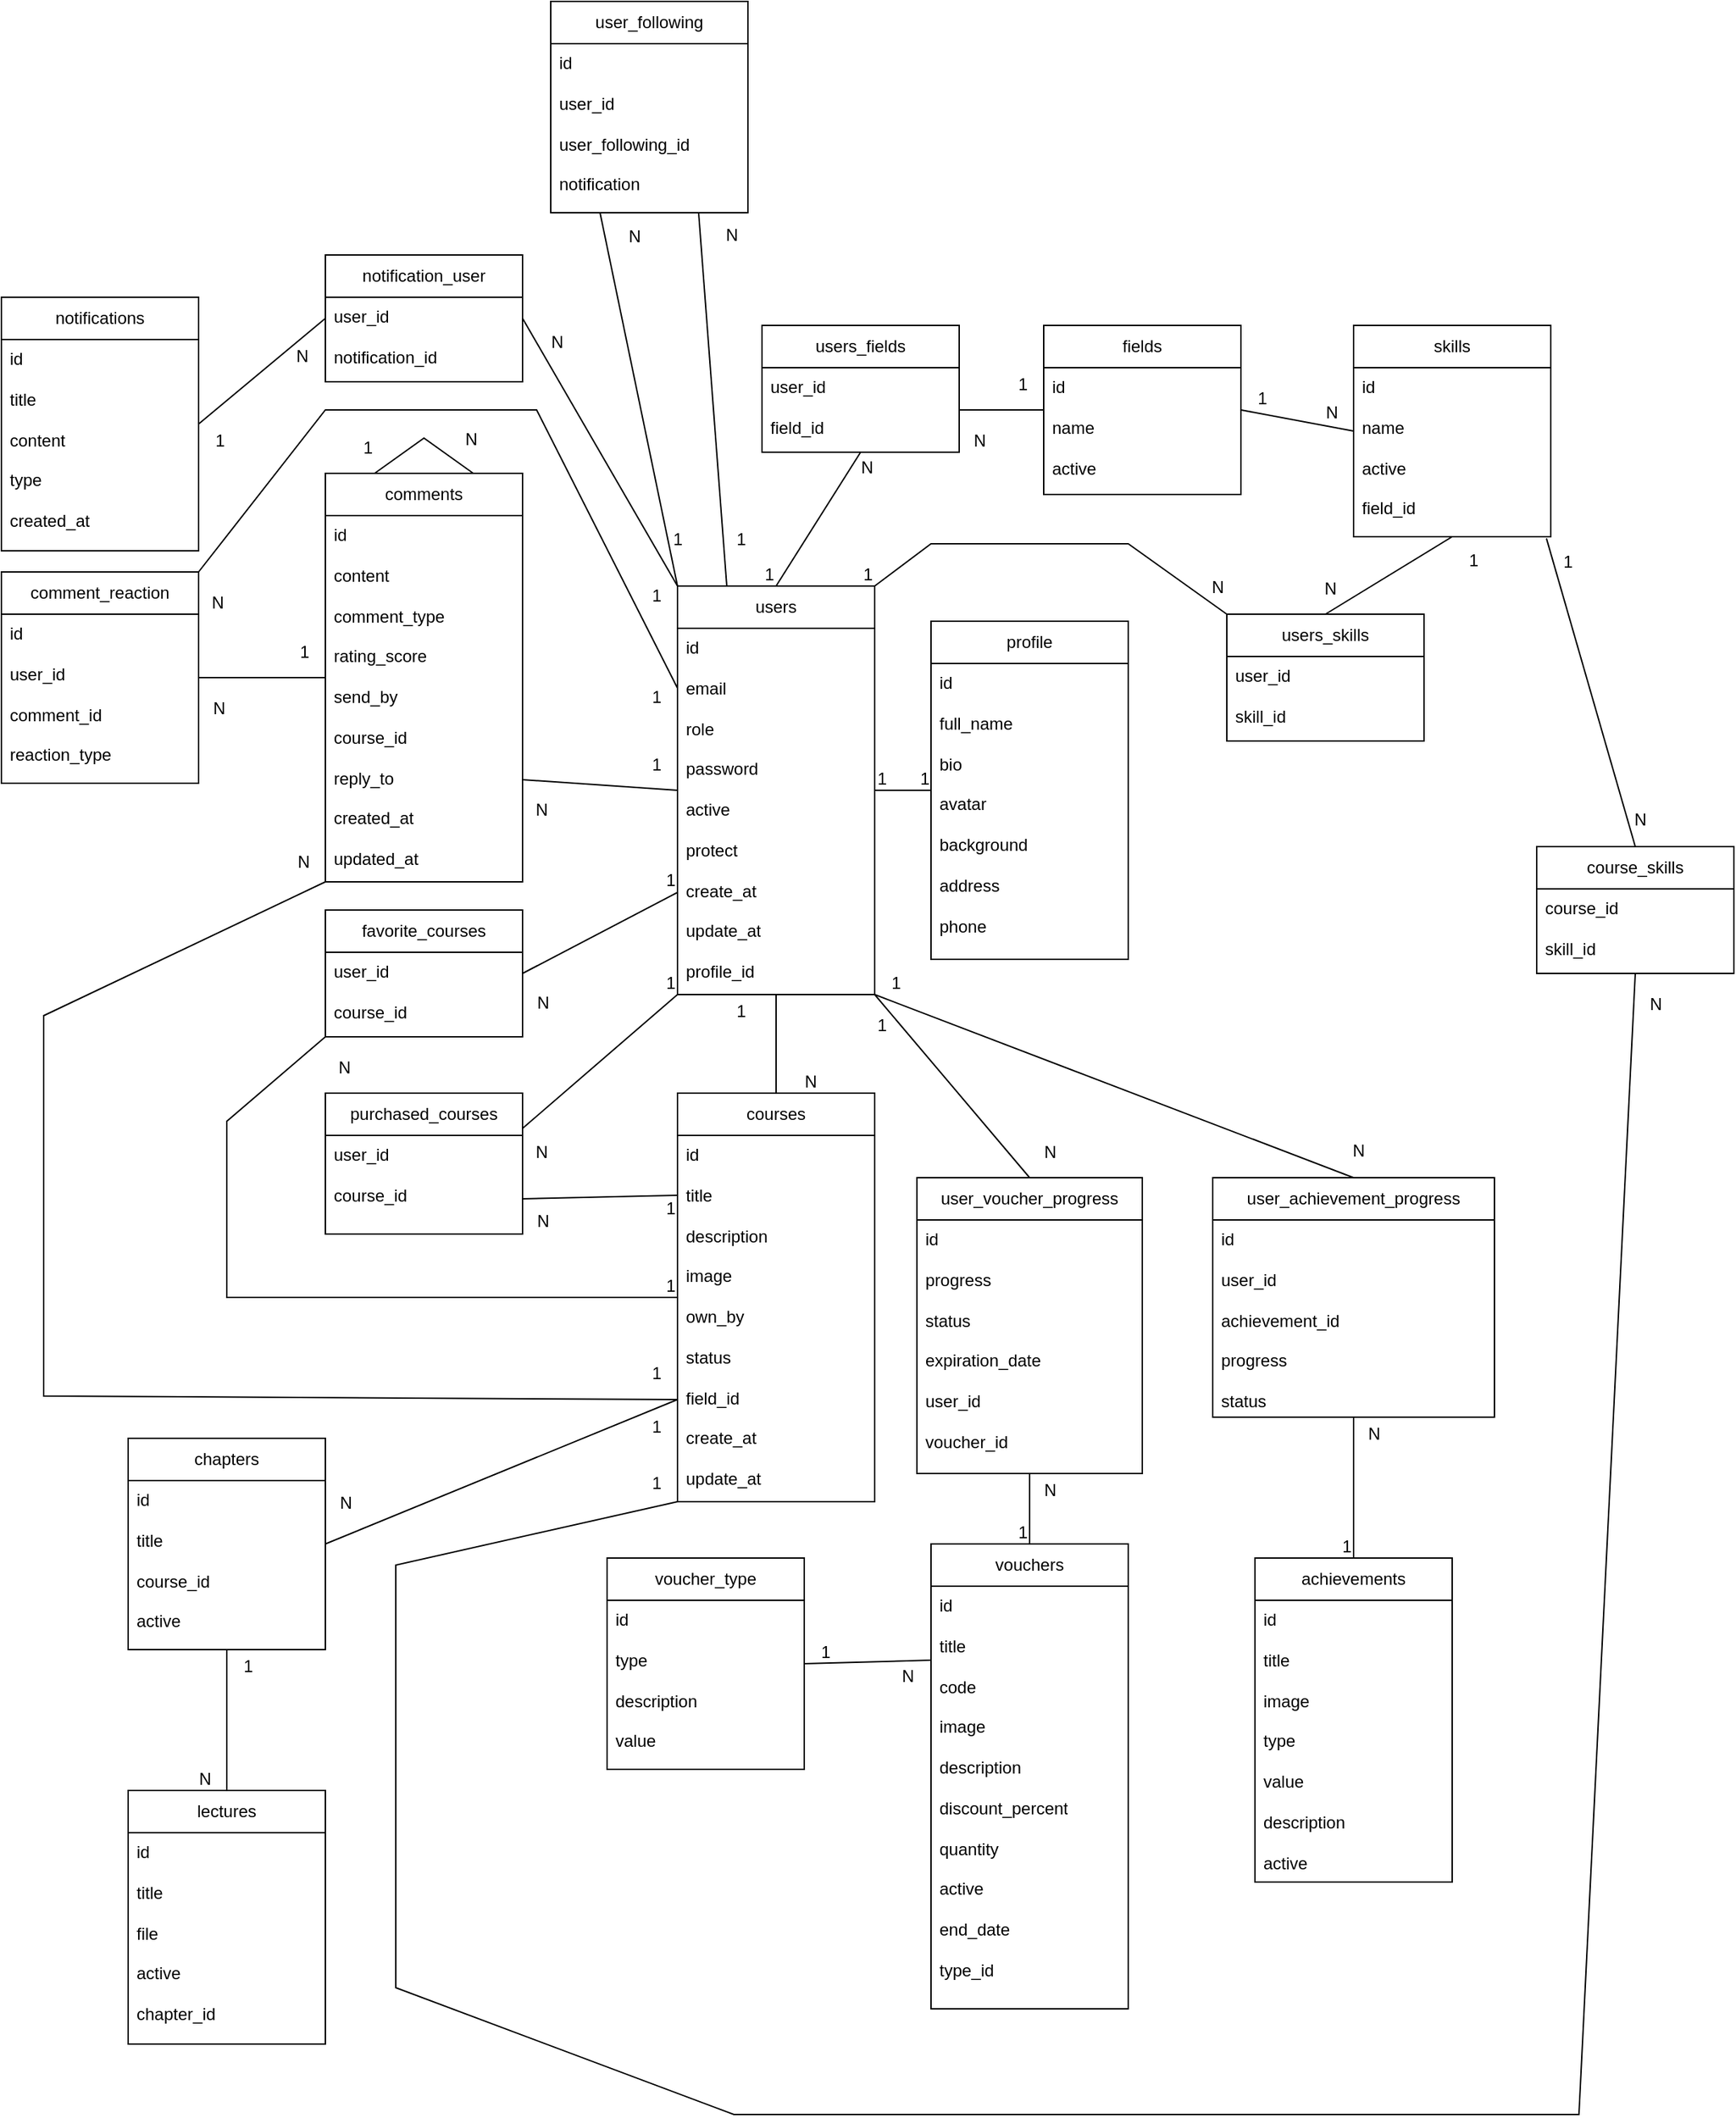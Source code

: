 <mxfile version="24.8.4">
  <diagram name="Trang-1" id="L1s1OOwfHADHEMVMt7Vz">
    <mxGraphModel dx="1500" dy="796" grid="1" gridSize="10" guides="1" tooltips="1" connect="1" arrows="1" fold="1" page="1" pageScale="1" pageWidth="2339" pageHeight="3300" math="0" shadow="0">
      <root>
        <mxCell id="0" />
        <mxCell id="1" parent="0" />
        <mxCell id="XEFlENkO4jRY5ALMrXbQ-1" value="users" style="swimlane;fontStyle=0;childLayout=stackLayout;horizontal=1;startSize=30;horizontalStack=0;resizeParent=1;resizeParentMax=0;resizeLast=0;collapsible=1;marginBottom=0;whiteSpace=wrap;html=1;" parent="1" vertex="1">
          <mxGeometry x="730" y="475" width="140" height="290" as="geometry">
            <mxRectangle x="470" y="230" width="70" height="30" as="alternateBounds" />
          </mxGeometry>
        </mxCell>
        <mxCell id="XEFlENkO4jRY5ALMrXbQ-2" value="id&lt;br&gt;&lt;div&gt;&lt;br&gt;email&lt;br&gt;&lt;br&gt;role&lt;br&gt;&lt;br&gt;password&lt;br&gt;&lt;br&gt;active&lt;br&gt;&lt;br&gt;protect&lt;br&gt;&lt;br&gt;create_at&lt;br&gt;&lt;br&gt;update_at&lt;br&gt;&lt;br&gt;profile_id&lt;/div&gt;" style="text;strokeColor=none;fillColor=none;align=left;verticalAlign=top;spacingLeft=4;spacingRight=4;overflow=hidden;points=[[0,0.5],[1,0.5]];portConstraint=eastwest;rotatable=0;whiteSpace=wrap;html=1;" parent="XEFlENkO4jRY5ALMrXbQ-1" vertex="1">
          <mxGeometry y="30" width="140" height="260" as="geometry" />
        </mxCell>
        <mxCell id="XEFlENkO4jRY5ALMrXbQ-7" value="profile" style="swimlane;fontStyle=0;childLayout=stackLayout;horizontal=1;startSize=30;horizontalStack=0;resizeParent=1;resizeParentMax=0;resizeLast=0;collapsible=1;marginBottom=0;whiteSpace=wrap;html=1;" parent="1" vertex="1">
          <mxGeometry x="910" y="500" width="140" height="240" as="geometry">
            <mxRectangle x="470" y="230" width="70" height="30" as="alternateBounds" />
          </mxGeometry>
        </mxCell>
        <mxCell id="XEFlENkO4jRY5ALMrXbQ-8" value="id&lt;br&gt;&lt;div&gt;&lt;br&gt;full_name&lt;br&gt;&lt;br&gt;bio&lt;br&gt;&lt;br&gt;avatar&lt;br&gt;&lt;br&gt;background&lt;br&gt;&lt;br&gt;address&lt;br&gt;&lt;br&gt;phone&lt;/div&gt;" style="text;strokeColor=none;fillColor=none;align=left;verticalAlign=top;spacingLeft=4;spacingRight=4;overflow=hidden;points=[[0,0.5],[1,0.5]];portConstraint=eastwest;rotatable=0;whiteSpace=wrap;html=1;" parent="XEFlENkO4jRY5ALMrXbQ-7" vertex="1">
          <mxGeometry y="30" width="140" height="210" as="geometry" />
        </mxCell>
        <mxCell id="XEFlENkO4jRY5ALMrXbQ-15" value="" style="endArrow=none;html=1;rounded=0;exitX=1;exitY=0.5;exitDx=0;exitDy=0;entryX=0;entryY=0.5;entryDx=0;entryDy=0;" parent="1" source="XEFlENkO4jRY5ALMrXbQ-1" target="XEFlENkO4jRY5ALMrXbQ-7" edge="1">
          <mxGeometry relative="1" as="geometry">
            <mxPoint x="850" y="735" as="sourcePoint" />
            <mxPoint x="1010" y="735" as="targetPoint" />
          </mxGeometry>
        </mxCell>
        <mxCell id="XEFlENkO4jRY5ALMrXbQ-16" value="1" style="resizable=0;html=1;whiteSpace=wrap;align=left;verticalAlign=bottom;" parent="XEFlENkO4jRY5ALMrXbQ-15" connectable="0" vertex="1">
          <mxGeometry x="-1" relative="1" as="geometry" />
        </mxCell>
        <mxCell id="XEFlENkO4jRY5ALMrXbQ-17" value="1" style="resizable=0;html=1;whiteSpace=wrap;align=right;verticalAlign=bottom;" parent="XEFlENkO4jRY5ALMrXbQ-15" connectable="0" vertex="1">
          <mxGeometry x="1" relative="1" as="geometry" />
        </mxCell>
        <mxCell id="XEFlENkO4jRY5ALMrXbQ-22" value="users_fields" style="swimlane;fontStyle=0;childLayout=stackLayout;horizontal=1;startSize=30;horizontalStack=0;resizeParent=1;resizeParentMax=0;resizeLast=0;collapsible=1;marginBottom=0;whiteSpace=wrap;html=1;" parent="1" vertex="1">
          <mxGeometry x="790" y="290" width="140" height="90" as="geometry">
            <mxRectangle x="470" y="230" width="70" height="30" as="alternateBounds" />
          </mxGeometry>
        </mxCell>
        <mxCell id="XEFlENkO4jRY5ALMrXbQ-23" value="user_id&lt;br&gt;&lt;br&gt;field_id" style="text;strokeColor=none;fillColor=none;align=left;verticalAlign=top;spacingLeft=4;spacingRight=4;overflow=hidden;points=[[0,0.5],[1,0.5]];portConstraint=eastwest;rotatable=0;whiteSpace=wrap;html=1;" parent="XEFlENkO4jRY5ALMrXbQ-22" vertex="1">
          <mxGeometry y="30" width="140" height="60" as="geometry" />
        </mxCell>
        <mxCell id="XEFlENkO4jRY5ALMrXbQ-24" value="" style="endArrow=none;html=1;rounded=0;exitX=0.5;exitY=0;exitDx=0;exitDy=0;entryX=0.5;entryY=1;entryDx=0;entryDy=0;" parent="1" source="XEFlENkO4jRY5ALMrXbQ-1" target="XEFlENkO4jRY5ALMrXbQ-22" edge="1">
          <mxGeometry relative="1" as="geometry">
            <mxPoint x="880" y="795" as="sourcePoint" />
            <mxPoint x="1130" y="415" as="targetPoint" />
            <Array as="points" />
          </mxGeometry>
        </mxCell>
        <mxCell id="XEFlENkO4jRY5ALMrXbQ-25" value="1" style="resizable=0;html=1;whiteSpace=wrap;align=left;verticalAlign=bottom;" parent="XEFlENkO4jRY5ALMrXbQ-24" connectable="0" vertex="1">
          <mxGeometry x="-1" relative="1" as="geometry">
            <mxPoint x="-10" as="offset" />
          </mxGeometry>
        </mxCell>
        <mxCell id="XEFlENkO4jRY5ALMrXbQ-26" value="N" style="resizable=0;html=1;whiteSpace=wrap;align=right;verticalAlign=bottom;" parent="XEFlENkO4jRY5ALMrXbQ-24" connectable="0" vertex="1">
          <mxGeometry x="1" relative="1" as="geometry">
            <mxPoint x="10" y="20" as="offset" />
          </mxGeometry>
        </mxCell>
        <mxCell id="XEFlENkO4jRY5ALMrXbQ-18" value="fields" style="swimlane;fontStyle=0;childLayout=stackLayout;horizontal=1;startSize=30;horizontalStack=0;resizeParent=1;resizeParentMax=0;resizeLast=0;collapsible=1;marginBottom=0;whiteSpace=wrap;html=1;" parent="1" vertex="1">
          <mxGeometry x="990" y="290" width="140" height="120" as="geometry">
            <mxRectangle x="470" y="230" width="70" height="30" as="alternateBounds" />
          </mxGeometry>
        </mxCell>
        <mxCell id="XEFlENkO4jRY5ALMrXbQ-19" value="id&lt;br&gt;&lt;div&gt;&lt;br&gt;name&lt;br&gt;&lt;br&gt;active&lt;/div&gt;" style="text;strokeColor=none;fillColor=none;align=left;verticalAlign=top;spacingLeft=4;spacingRight=4;overflow=hidden;points=[[0,0.5],[1,0.5]];portConstraint=eastwest;rotatable=0;whiteSpace=wrap;html=1;" parent="XEFlENkO4jRY5ALMrXbQ-18" vertex="1">
          <mxGeometry y="30" width="140" height="90" as="geometry" />
        </mxCell>
        <mxCell id="XEFlENkO4jRY5ALMrXbQ-27" value="" style="endArrow=none;html=1;rounded=0;exitX=0;exitY=0.5;exitDx=0;exitDy=0;entryX=1;entryY=0.5;entryDx=0;entryDy=0;" parent="1" source="XEFlENkO4jRY5ALMrXbQ-18" target="XEFlENkO4jRY5ALMrXbQ-23" edge="1">
          <mxGeometry relative="1" as="geometry">
            <mxPoint x="950" y="525" as="sourcePoint" />
            <mxPoint x="1100" y="415" as="targetPoint" />
            <Array as="points" />
          </mxGeometry>
        </mxCell>
        <mxCell id="XEFlENkO4jRY5ALMrXbQ-28" value="1" style="resizable=0;html=1;whiteSpace=wrap;align=left;verticalAlign=bottom;" parent="XEFlENkO4jRY5ALMrXbQ-27" connectable="0" vertex="1">
          <mxGeometry x="-1" relative="1" as="geometry">
            <mxPoint x="-20" y="-10" as="offset" />
          </mxGeometry>
        </mxCell>
        <mxCell id="XEFlENkO4jRY5ALMrXbQ-29" value="N" style="resizable=0;html=1;whiteSpace=wrap;align=right;verticalAlign=bottom;" parent="XEFlENkO4jRY5ALMrXbQ-27" connectable="0" vertex="1">
          <mxGeometry x="1" relative="1" as="geometry">
            <mxPoint x="20" y="30" as="offset" />
          </mxGeometry>
        </mxCell>
        <mxCell id="XEFlENkO4jRY5ALMrXbQ-30" value="skills" style="swimlane;fontStyle=0;childLayout=stackLayout;horizontal=1;startSize=30;horizontalStack=0;resizeParent=1;resizeParentMax=0;resizeLast=0;collapsible=1;marginBottom=0;whiteSpace=wrap;html=1;" parent="1" vertex="1">
          <mxGeometry x="1210" y="290" width="140" height="150" as="geometry">
            <mxRectangle x="470" y="230" width="70" height="30" as="alternateBounds" />
          </mxGeometry>
        </mxCell>
        <mxCell id="XEFlENkO4jRY5ALMrXbQ-31" value="id&lt;br&gt;&lt;div&gt;&lt;br&gt;name&lt;br&gt;&lt;br&gt;active&lt;br&gt;&lt;br&gt;field_id&lt;/div&gt;" style="text;strokeColor=none;fillColor=none;align=left;verticalAlign=top;spacingLeft=4;spacingRight=4;overflow=hidden;points=[[0,0.5],[1,0.5]];portConstraint=eastwest;rotatable=0;whiteSpace=wrap;html=1;" parent="XEFlENkO4jRY5ALMrXbQ-30" vertex="1">
          <mxGeometry y="30" width="140" height="120" as="geometry" />
        </mxCell>
        <mxCell id="XEFlENkO4jRY5ALMrXbQ-32" value="" style="endArrow=none;html=1;rounded=0;entryX=0;entryY=0.5;entryDx=0;entryDy=0;exitX=1;exitY=0.5;exitDx=0;exitDy=0;" parent="1" source="XEFlENkO4jRY5ALMrXbQ-18" target="XEFlENkO4jRY5ALMrXbQ-30" edge="1">
          <mxGeometry relative="1" as="geometry">
            <mxPoint x="1130" y="355" as="sourcePoint" />
            <mxPoint x="1190" y="345" as="targetPoint" />
            <Array as="points" />
          </mxGeometry>
        </mxCell>
        <mxCell id="XEFlENkO4jRY5ALMrXbQ-33" value="1" style="resizable=0;html=1;whiteSpace=wrap;align=left;verticalAlign=bottom;" parent="XEFlENkO4jRY5ALMrXbQ-32" connectable="0" vertex="1">
          <mxGeometry x="-1" relative="1" as="geometry">
            <mxPoint x="10" as="offset" />
          </mxGeometry>
        </mxCell>
        <mxCell id="XEFlENkO4jRY5ALMrXbQ-34" value="N" style="resizable=0;html=1;whiteSpace=wrap;align=right;verticalAlign=bottom;" parent="XEFlENkO4jRY5ALMrXbQ-32" connectable="0" vertex="1">
          <mxGeometry x="1" relative="1" as="geometry">
            <mxPoint x="-10" y="-5" as="offset" />
          </mxGeometry>
        </mxCell>
        <mxCell id="XEFlENkO4jRY5ALMrXbQ-35" value="users_skills" style="swimlane;fontStyle=0;childLayout=stackLayout;horizontal=1;startSize=30;horizontalStack=0;resizeParent=1;resizeParentMax=0;resizeLast=0;collapsible=1;marginBottom=0;whiteSpace=wrap;html=1;" parent="1" vertex="1">
          <mxGeometry x="1120" y="495" width="140" height="90" as="geometry">
            <mxRectangle x="470" y="230" width="70" height="30" as="alternateBounds" />
          </mxGeometry>
        </mxCell>
        <mxCell id="XEFlENkO4jRY5ALMrXbQ-36" value="user_id&lt;br&gt;&lt;br&gt;skill_id" style="text;strokeColor=none;fillColor=none;align=left;verticalAlign=top;spacingLeft=4;spacingRight=4;overflow=hidden;points=[[0,0.5],[1,0.5]];portConstraint=eastwest;rotatable=0;whiteSpace=wrap;html=1;" parent="XEFlENkO4jRY5ALMrXbQ-35" vertex="1">
          <mxGeometry y="30" width="140" height="60" as="geometry" />
        </mxCell>
        <mxCell id="XEFlENkO4jRY5ALMrXbQ-37" value="" style="endArrow=none;html=1;rounded=0;exitX=1;exitY=0;exitDx=0;exitDy=0;entryX=0;entryY=0;entryDx=0;entryDy=0;" parent="1" source="XEFlENkO4jRY5ALMrXbQ-1" target="XEFlENkO4jRY5ALMrXbQ-35" edge="1">
          <mxGeometry relative="1" as="geometry">
            <mxPoint x="660" y="545" as="sourcePoint" />
            <mxPoint x="660" y="465" as="targetPoint" />
            <Array as="points">
              <mxPoint x="910" y="445" />
              <mxPoint x="1050" y="445" />
            </Array>
          </mxGeometry>
        </mxCell>
        <mxCell id="XEFlENkO4jRY5ALMrXbQ-38" value="1" style="resizable=0;html=1;whiteSpace=wrap;align=left;verticalAlign=bottom;" parent="XEFlENkO4jRY5ALMrXbQ-37" connectable="0" vertex="1">
          <mxGeometry x="-1" relative="1" as="geometry">
            <mxPoint x="-10" as="offset" />
          </mxGeometry>
        </mxCell>
        <mxCell id="XEFlENkO4jRY5ALMrXbQ-39" value="N" style="resizable=0;html=1;whiteSpace=wrap;align=right;verticalAlign=bottom;" parent="XEFlENkO4jRY5ALMrXbQ-37" connectable="0" vertex="1">
          <mxGeometry x="1" relative="1" as="geometry">
            <mxPoint y="-10" as="offset" />
          </mxGeometry>
        </mxCell>
        <mxCell id="XEFlENkO4jRY5ALMrXbQ-40" value="" style="endArrow=none;html=1;rounded=0;entryX=0.5;entryY=0;entryDx=0;entryDy=0;exitX=0.5;exitY=1;exitDx=0;exitDy=0;" parent="1" source="XEFlENkO4jRY5ALMrXbQ-30" target="XEFlENkO4jRY5ALMrXbQ-35" edge="1">
          <mxGeometry relative="1" as="geometry">
            <mxPoint x="600" y="455" as="sourcePoint" />
            <mxPoint x="560" y="475" as="targetPoint" />
            <Array as="points" />
          </mxGeometry>
        </mxCell>
        <mxCell id="XEFlENkO4jRY5ALMrXbQ-41" value="1" style="resizable=0;html=1;whiteSpace=wrap;align=left;verticalAlign=bottom;" parent="XEFlENkO4jRY5ALMrXbQ-40" connectable="0" vertex="1">
          <mxGeometry x="-1" relative="1" as="geometry">
            <mxPoint x="10" y="25" as="offset" />
          </mxGeometry>
        </mxCell>
        <mxCell id="XEFlENkO4jRY5ALMrXbQ-42" value="N" style="resizable=0;html=1;whiteSpace=wrap;align=right;verticalAlign=bottom;" parent="XEFlENkO4jRY5ALMrXbQ-40" connectable="0" vertex="1">
          <mxGeometry x="1" relative="1" as="geometry">
            <mxPoint x="10" y="-10" as="offset" />
          </mxGeometry>
        </mxCell>
        <mxCell id="XEFlENkO4jRY5ALMrXbQ-43" value="courses" style="swimlane;fontStyle=0;childLayout=stackLayout;horizontal=1;startSize=30;horizontalStack=0;resizeParent=1;resizeParentMax=0;resizeLast=0;collapsible=1;marginBottom=0;whiteSpace=wrap;html=1;" parent="1" vertex="1">
          <mxGeometry x="730" y="835" width="140" height="290" as="geometry">
            <mxRectangle x="470" y="230" width="70" height="30" as="alternateBounds" />
          </mxGeometry>
        </mxCell>
        <mxCell id="XEFlENkO4jRY5ALMrXbQ-44" value="id&lt;br&gt;&lt;div&gt;&lt;br&gt;title&lt;br&gt;&lt;br&gt;description&lt;br&gt;&lt;br&gt;image&lt;br&gt;&lt;br&gt;own_by&lt;br&gt;&lt;br&gt;status&lt;br&gt;&lt;br&gt;field_id&lt;br&gt;&lt;br&gt;create_at&lt;br&gt;&lt;br&gt;update_at&lt;/div&gt;" style="text;strokeColor=none;fillColor=none;align=left;verticalAlign=top;spacingLeft=4;spacingRight=4;overflow=hidden;points=[[0,0.5],[1,0.5]];portConstraint=eastwest;rotatable=0;whiteSpace=wrap;html=1;" parent="XEFlENkO4jRY5ALMrXbQ-43" vertex="1">
          <mxGeometry y="30" width="140" height="260" as="geometry" />
        </mxCell>
        <mxCell id="XEFlENkO4jRY5ALMrXbQ-48" value="purchased_courses" style="swimlane;fontStyle=0;childLayout=stackLayout;horizontal=1;startSize=30;horizontalStack=0;resizeParent=1;resizeParentMax=0;resizeLast=0;collapsible=1;marginBottom=0;whiteSpace=wrap;html=1;" parent="1" vertex="1">
          <mxGeometry x="480" y="835" width="140" height="100" as="geometry">
            <mxRectangle x="470" y="230" width="70" height="30" as="alternateBounds" />
          </mxGeometry>
        </mxCell>
        <mxCell id="XEFlENkO4jRY5ALMrXbQ-49" value="user_id&lt;br&gt;&lt;br&gt;course_id" style="text;strokeColor=none;fillColor=none;align=left;verticalAlign=top;spacingLeft=4;spacingRight=4;overflow=hidden;points=[[0,0.5],[1,0.5]];portConstraint=eastwest;rotatable=0;whiteSpace=wrap;html=1;" parent="XEFlENkO4jRY5ALMrXbQ-48" vertex="1">
          <mxGeometry y="30" width="140" height="70" as="geometry" />
        </mxCell>
        <mxCell id="XEFlENkO4jRY5ALMrXbQ-56" value="favorite_courses" style="swimlane;fontStyle=0;childLayout=stackLayout;horizontal=1;startSize=30;horizontalStack=0;resizeParent=1;resizeParentMax=0;resizeLast=0;collapsible=1;marginBottom=0;whiteSpace=wrap;html=1;" parent="1" vertex="1">
          <mxGeometry x="480" y="705" width="140" height="90" as="geometry">
            <mxRectangle x="470" y="230" width="70" height="30" as="alternateBounds" />
          </mxGeometry>
        </mxCell>
        <mxCell id="XEFlENkO4jRY5ALMrXbQ-57" value="user_id&lt;br&gt;&lt;br&gt;course_id" style="text;strokeColor=none;fillColor=none;align=left;verticalAlign=top;spacingLeft=4;spacingRight=4;overflow=hidden;points=[[0,0.5],[1,0.5]];portConstraint=eastwest;rotatable=0;whiteSpace=wrap;html=1;" parent="XEFlENkO4jRY5ALMrXbQ-56" vertex="1">
          <mxGeometry y="30" width="140" height="60" as="geometry" />
        </mxCell>
        <mxCell id="XEFlENkO4jRY5ALMrXbQ-61" value="" style="endArrow=none;html=1;rounded=0;exitX=0.5;exitY=1;exitDx=0;exitDy=0;entryX=0.5;entryY=0;entryDx=0;entryDy=0;" parent="1" source="XEFlENkO4jRY5ALMrXbQ-1" target="XEFlENkO4jRY5ALMrXbQ-43" edge="1">
          <mxGeometry relative="1" as="geometry">
            <mxPoint x="1000" y="815" as="sourcePoint" />
            <mxPoint x="910" y="850" as="targetPoint" />
            <Array as="points" />
          </mxGeometry>
        </mxCell>
        <mxCell id="XEFlENkO4jRY5ALMrXbQ-62" value="1" style="resizable=0;html=1;whiteSpace=wrap;align=left;verticalAlign=bottom;" parent="XEFlENkO4jRY5ALMrXbQ-61" connectable="0" vertex="1">
          <mxGeometry x="-1" relative="1" as="geometry">
            <mxPoint x="-30" y="20" as="offset" />
          </mxGeometry>
        </mxCell>
        <mxCell id="XEFlENkO4jRY5ALMrXbQ-63" value="N" style="resizable=0;html=1;whiteSpace=wrap;align=right;verticalAlign=bottom;" parent="XEFlENkO4jRY5ALMrXbQ-61" connectable="0" vertex="1">
          <mxGeometry x="1" relative="1" as="geometry">
            <mxPoint x="30" as="offset" />
          </mxGeometry>
        </mxCell>
        <mxCell id="XEFlENkO4jRY5ALMrXbQ-64" value="" style="endArrow=none;html=1;rounded=0;exitX=0;exitY=0.25;exitDx=0;exitDy=0;entryX=1;entryY=0.75;entryDx=0;entryDy=0;" parent="1" source="XEFlENkO4jRY5ALMrXbQ-43" target="XEFlENkO4jRY5ALMrXbQ-48" edge="1">
          <mxGeometry relative="1" as="geometry">
            <mxPoint x="620" y="962.5" as="sourcePoint" />
            <mxPoint x="530" y="997.5" as="targetPoint" />
            <Array as="points" />
          </mxGeometry>
        </mxCell>
        <mxCell id="XEFlENkO4jRY5ALMrXbQ-65" value="1" style="resizable=0;html=1;whiteSpace=wrap;align=left;verticalAlign=bottom;" parent="XEFlENkO4jRY5ALMrXbQ-64" connectable="0" vertex="1">
          <mxGeometry x="-1" relative="1" as="geometry">
            <mxPoint x="-10" y="18" as="offset" />
          </mxGeometry>
        </mxCell>
        <mxCell id="XEFlENkO4jRY5ALMrXbQ-66" value="N" style="resizable=0;html=1;whiteSpace=wrap;align=right;verticalAlign=bottom;" parent="XEFlENkO4jRY5ALMrXbQ-64" connectable="0" vertex="1">
          <mxGeometry x="1" relative="1" as="geometry">
            <mxPoint x="20" y="25" as="offset" />
          </mxGeometry>
        </mxCell>
        <mxCell id="XEFlENkO4jRY5ALMrXbQ-67" value="" style="endArrow=none;html=1;rounded=0;entryX=1;entryY=0.25;entryDx=0;entryDy=0;exitX=0;exitY=1;exitDx=0;exitDy=0;" parent="1" source="XEFlENkO4jRY5ALMrXbQ-1" target="XEFlENkO4jRY5ALMrXbQ-48" edge="1">
          <mxGeometry relative="1" as="geometry">
            <mxPoint x="1150" y="815" as="sourcePoint" />
            <mxPoint x="960" y="820" as="targetPoint" />
            <Array as="points" />
          </mxGeometry>
        </mxCell>
        <mxCell id="XEFlENkO4jRY5ALMrXbQ-68" value="1" style="resizable=0;html=1;whiteSpace=wrap;align=left;verticalAlign=bottom;" parent="XEFlENkO4jRY5ALMrXbQ-67" connectable="0" vertex="1">
          <mxGeometry x="-1" relative="1" as="geometry">
            <mxPoint x="-10" as="offset" />
          </mxGeometry>
        </mxCell>
        <mxCell id="XEFlENkO4jRY5ALMrXbQ-69" value="N" style="resizable=0;html=1;whiteSpace=wrap;align=right;verticalAlign=bottom;" parent="XEFlENkO4jRY5ALMrXbQ-67" connectable="0" vertex="1">
          <mxGeometry x="1" relative="1" as="geometry">
            <mxPoint x="20" y="25" as="offset" />
          </mxGeometry>
        </mxCell>
        <mxCell id="XEFlENkO4jRY5ALMrXbQ-70" value="" style="endArrow=none;html=1;rounded=0;exitX=0;exitY=0.5;exitDx=0;exitDy=0;entryX=0;entryY=1;entryDx=0;entryDy=0;" parent="1" source="XEFlENkO4jRY5ALMrXbQ-43" target="XEFlENkO4jRY5ALMrXbQ-56" edge="1">
          <mxGeometry relative="1" as="geometry">
            <mxPoint x="930" y="857.5" as="sourcePoint" />
            <mxPoint x="450" y="975" as="targetPoint" />
            <Array as="points">
              <mxPoint x="410" y="980" />
              <mxPoint x="410" y="855" />
            </Array>
          </mxGeometry>
        </mxCell>
        <mxCell id="XEFlENkO4jRY5ALMrXbQ-71" value="1" style="resizable=0;html=1;whiteSpace=wrap;align=left;verticalAlign=bottom;" parent="XEFlENkO4jRY5ALMrXbQ-70" connectable="0" vertex="1">
          <mxGeometry x="-1" relative="1" as="geometry">
            <mxPoint x="-10" as="offset" />
          </mxGeometry>
        </mxCell>
        <mxCell id="XEFlENkO4jRY5ALMrXbQ-72" value="N" style="resizable=0;html=1;whiteSpace=wrap;align=right;verticalAlign=bottom;" parent="XEFlENkO4jRY5ALMrXbQ-70" connectable="0" vertex="1">
          <mxGeometry x="1" relative="1" as="geometry">
            <mxPoint x="20" y="30" as="offset" />
          </mxGeometry>
        </mxCell>
        <mxCell id="XEFlENkO4jRY5ALMrXbQ-73" value="" style="endArrow=none;html=1;rounded=0;exitX=0;exitY=0.75;exitDx=0;exitDy=0;entryX=1;entryY=0.5;entryDx=0;entryDy=0;" parent="1" source="XEFlENkO4jRY5ALMrXbQ-1" target="XEFlENkO4jRY5ALMrXbQ-56" edge="1">
          <mxGeometry relative="1" as="geometry">
            <mxPoint x="720" y="635" as="sourcePoint" />
            <mxPoint x="630" y="670" as="targetPoint" />
            <Array as="points" />
          </mxGeometry>
        </mxCell>
        <mxCell id="XEFlENkO4jRY5ALMrXbQ-74" value="1" style="resizable=0;html=1;whiteSpace=wrap;align=left;verticalAlign=bottom;" parent="XEFlENkO4jRY5ALMrXbQ-73" connectable="0" vertex="1">
          <mxGeometry x="-1" relative="1" as="geometry">
            <mxPoint x="-10" as="offset" />
          </mxGeometry>
        </mxCell>
        <mxCell id="XEFlENkO4jRY5ALMrXbQ-75" value="N" style="resizable=0;html=1;whiteSpace=wrap;align=right;verticalAlign=bottom;" parent="XEFlENkO4jRY5ALMrXbQ-73" connectable="0" vertex="1">
          <mxGeometry x="1" relative="1" as="geometry">
            <mxPoint x="20" y="30" as="offset" />
          </mxGeometry>
        </mxCell>
        <mxCell id="XEFlENkO4jRY5ALMrXbQ-76" value="vouchers" style="swimlane;fontStyle=0;childLayout=stackLayout;horizontal=1;startSize=30;horizontalStack=0;resizeParent=1;resizeParentMax=0;resizeLast=0;collapsible=1;marginBottom=0;whiteSpace=wrap;html=1;" parent="1" vertex="1">
          <mxGeometry x="910" y="1155" width="140" height="330" as="geometry">
            <mxRectangle x="470" y="230" width="70" height="30" as="alternateBounds" />
          </mxGeometry>
        </mxCell>
        <mxCell id="XEFlENkO4jRY5ALMrXbQ-77" value="id&lt;br&gt;&lt;div&gt;&lt;br&gt;title&lt;br&gt;&lt;br&gt;code&lt;br&gt;&lt;br&gt;image&lt;br&gt;&lt;br&gt;description&lt;br&gt;&lt;br&gt;discount_percent&lt;br&gt;&lt;br&gt;quantity&lt;br&gt;&lt;br&gt;active&lt;br&gt;&lt;br&gt;end_date&lt;br&gt;&lt;br&gt;type_id&lt;br&gt;&lt;br&gt;&lt;br&gt;&lt;/div&gt;" style="text;strokeColor=none;fillColor=none;align=left;verticalAlign=top;spacingLeft=4;spacingRight=4;overflow=hidden;points=[[0,0.5],[1,0.5]];portConstraint=eastwest;rotatable=0;whiteSpace=wrap;html=1;" parent="XEFlENkO4jRY5ALMrXbQ-76" vertex="1">
          <mxGeometry y="30" width="140" height="300" as="geometry" />
        </mxCell>
        <mxCell id="XEFlENkO4jRY5ALMrXbQ-78" value="voucher_type" style="swimlane;fontStyle=0;childLayout=stackLayout;horizontal=1;startSize=30;horizontalStack=0;resizeParent=1;resizeParentMax=0;resizeLast=0;collapsible=1;marginBottom=0;whiteSpace=wrap;html=1;" parent="1" vertex="1">
          <mxGeometry x="680" y="1165" width="140" height="150" as="geometry">
            <mxRectangle x="470" y="230" width="70" height="30" as="alternateBounds" />
          </mxGeometry>
        </mxCell>
        <mxCell id="XEFlENkO4jRY5ALMrXbQ-79" value="&lt;div&gt;id&lt;br&gt;&lt;br&gt;type&lt;br&gt;&lt;br&gt;description&lt;br&gt;&lt;br&gt;value&lt;/div&gt;" style="text;strokeColor=none;fillColor=none;align=left;verticalAlign=top;spacingLeft=4;spacingRight=4;overflow=hidden;points=[[0,0.5],[1,0.5]];portConstraint=eastwest;rotatable=0;whiteSpace=wrap;html=1;" parent="XEFlENkO4jRY5ALMrXbQ-78" vertex="1">
          <mxGeometry y="30" width="140" height="120" as="geometry" />
        </mxCell>
        <mxCell id="XEFlENkO4jRY5ALMrXbQ-80" value="" style="endArrow=none;html=1;rounded=0;entryX=0;entryY=0.25;entryDx=0;entryDy=0;exitX=1;exitY=0.5;exitDx=0;exitDy=0;" parent="1" source="XEFlENkO4jRY5ALMrXbQ-78" target="XEFlENkO4jRY5ALMrXbQ-76" edge="1">
          <mxGeometry relative="1" as="geometry">
            <mxPoint x="1490" y="1055" as="sourcePoint" />
            <mxPoint x="1470" y="1135" as="targetPoint" />
            <Array as="points" />
          </mxGeometry>
        </mxCell>
        <mxCell id="XEFlENkO4jRY5ALMrXbQ-81" value="1" style="resizable=0;html=1;whiteSpace=wrap;align=left;verticalAlign=bottom;" parent="XEFlENkO4jRY5ALMrXbQ-80" connectable="0" vertex="1">
          <mxGeometry x="-1" relative="1" as="geometry">
            <mxPoint x="10" as="offset" />
          </mxGeometry>
        </mxCell>
        <mxCell id="XEFlENkO4jRY5ALMrXbQ-82" value="N" style="resizable=0;html=1;whiteSpace=wrap;align=right;verticalAlign=bottom;" parent="XEFlENkO4jRY5ALMrXbQ-80" connectable="0" vertex="1">
          <mxGeometry x="1" relative="1" as="geometry">
            <mxPoint x="-10" y="20" as="offset" />
          </mxGeometry>
        </mxCell>
        <mxCell id="XEFlENkO4jRY5ALMrXbQ-83" value="user_voucher_progress" style="swimlane;fontStyle=0;childLayout=stackLayout;horizontal=1;startSize=30;horizontalStack=0;resizeParent=1;resizeParentMax=0;resizeLast=0;collapsible=1;marginBottom=0;whiteSpace=wrap;html=1;" parent="1" vertex="1">
          <mxGeometry x="900" y="895" width="160" height="210" as="geometry">
            <mxRectangle x="470" y="230" width="70" height="30" as="alternateBounds" />
          </mxGeometry>
        </mxCell>
        <mxCell id="XEFlENkO4jRY5ALMrXbQ-84" value="id&lt;br&gt;&lt;br&gt;progress&lt;br&gt;&lt;br&gt;status&lt;br&gt;&lt;br&gt;expiration_date&lt;br&gt;&lt;br&gt;user_id&lt;br&gt;&lt;br&gt;voucher_id" style="text;strokeColor=none;fillColor=none;align=left;verticalAlign=top;spacingLeft=4;spacingRight=4;overflow=hidden;points=[[0,0.5],[1,0.5]];portConstraint=eastwest;rotatable=0;whiteSpace=wrap;html=1;" parent="XEFlENkO4jRY5ALMrXbQ-83" vertex="1">
          <mxGeometry y="30" width="160" height="180" as="geometry" />
        </mxCell>
        <mxCell id="XEFlENkO4jRY5ALMrXbQ-85" value="" style="endArrow=none;html=1;rounded=0;exitX=0.5;exitY=0;exitDx=0;exitDy=0;entryX=0.5;entryY=1;entryDx=0;entryDy=0;" parent="1" source="XEFlENkO4jRY5ALMrXbQ-76" target="XEFlENkO4jRY5ALMrXbQ-83" edge="1">
          <mxGeometry relative="1" as="geometry">
            <mxPoint x="1290" y="974.5" as="sourcePoint" />
            <mxPoint x="1170" y="1035" as="targetPoint" />
            <Array as="points" />
          </mxGeometry>
        </mxCell>
        <mxCell id="XEFlENkO4jRY5ALMrXbQ-86" value="1" style="resizable=0;html=1;whiteSpace=wrap;align=left;verticalAlign=bottom;" parent="XEFlENkO4jRY5ALMrXbQ-85" connectable="0" vertex="1">
          <mxGeometry x="-1" relative="1" as="geometry">
            <mxPoint x="-10" as="offset" />
          </mxGeometry>
        </mxCell>
        <mxCell id="XEFlENkO4jRY5ALMrXbQ-87" value="N" style="resizable=0;html=1;whiteSpace=wrap;align=right;verticalAlign=bottom;" parent="XEFlENkO4jRY5ALMrXbQ-85" connectable="0" vertex="1">
          <mxGeometry x="1" relative="1" as="geometry">
            <mxPoint x="20" y="20" as="offset" />
          </mxGeometry>
        </mxCell>
        <mxCell id="XEFlENkO4jRY5ALMrXbQ-88" value="" style="endArrow=none;html=1;rounded=0;entryX=0.5;entryY=0;entryDx=0;entryDy=0;exitX=1;exitY=1;exitDx=0;exitDy=0;" parent="1" source="XEFlENkO4jRY5ALMrXbQ-1" target="XEFlENkO4jRY5ALMrXbQ-83" edge="1">
          <mxGeometry relative="1" as="geometry">
            <mxPoint x="980" y="765" as="sourcePoint" />
            <mxPoint x="1150" y="875" as="targetPoint" />
            <Array as="points" />
          </mxGeometry>
        </mxCell>
        <mxCell id="XEFlENkO4jRY5ALMrXbQ-89" value="1" style="resizable=0;html=1;whiteSpace=wrap;align=left;verticalAlign=bottom;" parent="XEFlENkO4jRY5ALMrXbQ-88" connectable="0" vertex="1">
          <mxGeometry x="-1" relative="1" as="geometry">
            <mxPoint y="30" as="offset" />
          </mxGeometry>
        </mxCell>
        <mxCell id="XEFlENkO4jRY5ALMrXbQ-90" value="N" style="resizable=0;html=1;whiteSpace=wrap;align=right;verticalAlign=bottom;" parent="XEFlENkO4jRY5ALMrXbQ-88" connectable="0" vertex="1">
          <mxGeometry x="1" relative="1" as="geometry">
            <mxPoint x="20" y="-10" as="offset" />
          </mxGeometry>
        </mxCell>
        <mxCell id="BQVbk7zK1nG4qHkTAk7w-1" value="achievements" style="swimlane;fontStyle=0;childLayout=stackLayout;horizontal=1;startSize=30;horizontalStack=0;resizeParent=1;resizeParentMax=0;resizeLast=0;collapsible=1;marginBottom=0;whiteSpace=wrap;html=1;" vertex="1" parent="1">
          <mxGeometry x="1140" y="1165" width="140" height="230" as="geometry">
            <mxRectangle x="470" y="230" width="70" height="30" as="alternateBounds" />
          </mxGeometry>
        </mxCell>
        <mxCell id="BQVbk7zK1nG4qHkTAk7w-2" value="id&lt;br&gt;&lt;br&gt;title&lt;br&gt;&lt;br&gt;image&lt;br&gt;&lt;br&gt;type&lt;br&gt;&lt;br&gt;value&lt;br&gt;&lt;br&gt;description&lt;br&gt;&lt;br&gt;active" style="text;strokeColor=none;fillColor=none;align=left;verticalAlign=top;spacingLeft=4;spacingRight=4;overflow=hidden;points=[[0,0.5],[1,0.5]];portConstraint=eastwest;rotatable=0;whiteSpace=wrap;html=1;" vertex="1" parent="BQVbk7zK1nG4qHkTAk7w-1">
          <mxGeometry y="30" width="140" height="200" as="geometry" />
        </mxCell>
        <mxCell id="BQVbk7zK1nG4qHkTAk7w-3" value="user_achievement_progress" style="swimlane;fontStyle=0;childLayout=stackLayout;horizontal=1;startSize=30;horizontalStack=0;resizeParent=1;resizeParentMax=0;resizeLast=0;collapsible=1;marginBottom=0;whiteSpace=wrap;html=1;" vertex="1" parent="1">
          <mxGeometry x="1110" y="895" width="200" height="170" as="geometry">
            <mxRectangle x="470" y="230" width="70" height="30" as="alternateBounds" />
          </mxGeometry>
        </mxCell>
        <mxCell id="BQVbk7zK1nG4qHkTAk7w-4" value="id&lt;br&gt;&lt;br&gt;user_id&lt;br&gt;&lt;br&gt;achievement_id&lt;br&gt;&lt;br&gt;progress&lt;br&gt;&lt;br&gt;status&lt;div&gt;&lt;br/&gt;&lt;/div&gt;" style="text;strokeColor=none;fillColor=none;align=left;verticalAlign=top;spacingLeft=4;spacingRight=4;overflow=hidden;points=[[0,0.5],[1,0.5]];portConstraint=eastwest;rotatable=0;whiteSpace=wrap;html=1;" vertex="1" parent="BQVbk7zK1nG4qHkTAk7w-3">
          <mxGeometry y="30" width="200" height="140" as="geometry" />
        </mxCell>
        <mxCell id="BQVbk7zK1nG4qHkTAk7w-5" value="" style="endArrow=none;html=1;rounded=0;exitX=0.5;exitY=0;exitDx=0;exitDy=0;entryX=0.5;entryY=1;entryDx=0;entryDy=0;" edge="1" parent="1" source="BQVbk7zK1nG4qHkTAk7w-1" target="BQVbk7zK1nG4qHkTAk7w-3">
          <mxGeometry relative="1" as="geometry">
            <mxPoint x="1189.5" y="1145" as="sourcePoint" />
            <mxPoint x="1189.5" y="1095" as="targetPoint" />
            <Array as="points" />
          </mxGeometry>
        </mxCell>
        <mxCell id="BQVbk7zK1nG4qHkTAk7w-6" value="1" style="resizable=0;html=1;whiteSpace=wrap;align=left;verticalAlign=bottom;" connectable="0" vertex="1" parent="BQVbk7zK1nG4qHkTAk7w-5">
          <mxGeometry x="-1" relative="1" as="geometry">
            <mxPoint x="-10" as="offset" />
          </mxGeometry>
        </mxCell>
        <mxCell id="BQVbk7zK1nG4qHkTAk7w-7" value="N" style="resizable=0;html=1;whiteSpace=wrap;align=right;verticalAlign=bottom;" connectable="0" vertex="1" parent="BQVbk7zK1nG4qHkTAk7w-5">
          <mxGeometry x="1" relative="1" as="geometry">
            <mxPoint x="20" y="20" as="offset" />
          </mxGeometry>
        </mxCell>
        <mxCell id="BQVbk7zK1nG4qHkTAk7w-8" value="" style="endArrow=none;html=1;rounded=0;exitX=1;exitY=1;exitDx=0;exitDy=0;entryX=0.5;entryY=0;entryDx=0;entryDy=0;" edge="1" parent="1" source="XEFlENkO4jRY5ALMrXbQ-1" target="BQVbk7zK1nG4qHkTAk7w-3">
          <mxGeometry relative="1" as="geometry">
            <mxPoint x="1270" y="835" as="sourcePoint" />
            <mxPoint x="1270" y="735" as="targetPoint" />
            <Array as="points" />
          </mxGeometry>
        </mxCell>
        <mxCell id="BQVbk7zK1nG4qHkTAk7w-9" value="1" style="resizable=0;html=1;whiteSpace=wrap;align=left;verticalAlign=bottom;" connectable="0" vertex="1" parent="BQVbk7zK1nG4qHkTAk7w-8">
          <mxGeometry x="-1" relative="1" as="geometry">
            <mxPoint x="10" as="offset" />
          </mxGeometry>
        </mxCell>
        <mxCell id="BQVbk7zK1nG4qHkTAk7w-10" value="N" style="resizable=0;html=1;whiteSpace=wrap;align=right;verticalAlign=bottom;" connectable="0" vertex="1" parent="BQVbk7zK1nG4qHkTAk7w-8">
          <mxGeometry x="1" relative="1" as="geometry">
            <mxPoint x="10" y="-10" as="offset" />
          </mxGeometry>
        </mxCell>
        <mxCell id="BQVbk7zK1nG4qHkTAk7w-11" value="comment_reaction" style="swimlane;fontStyle=0;childLayout=stackLayout;horizontal=1;startSize=30;horizontalStack=0;resizeParent=1;resizeParentMax=0;resizeLast=0;collapsible=1;marginBottom=0;whiteSpace=wrap;html=1;" vertex="1" parent="1">
          <mxGeometry x="250" y="465" width="140" height="150" as="geometry">
            <mxRectangle x="470" y="230" width="70" height="30" as="alternateBounds" />
          </mxGeometry>
        </mxCell>
        <mxCell id="BQVbk7zK1nG4qHkTAk7w-12" value="id&lt;br&gt;&lt;br&gt;user_id&lt;br&gt;&lt;div&gt;&lt;br&gt;comment_id&lt;br&gt;&lt;br&gt;reaction_type&lt;/div&gt;" style="text;strokeColor=none;fillColor=none;align=left;verticalAlign=top;spacingLeft=4;spacingRight=4;overflow=hidden;points=[[0,0.5],[1,0.5]];portConstraint=eastwest;rotatable=0;whiteSpace=wrap;html=1;" vertex="1" parent="BQVbk7zK1nG4qHkTAk7w-11">
          <mxGeometry y="30" width="140" height="120" as="geometry" />
        </mxCell>
        <mxCell id="BQVbk7zK1nG4qHkTAk7w-13" value="comments" style="swimlane;fontStyle=0;childLayout=stackLayout;horizontal=1;startSize=30;horizontalStack=0;resizeParent=1;resizeParentMax=0;resizeLast=0;collapsible=1;marginBottom=0;whiteSpace=wrap;html=1;" vertex="1" parent="1">
          <mxGeometry x="480" y="395" width="140" height="290" as="geometry">
            <mxRectangle x="470" y="230" width="70" height="30" as="alternateBounds" />
          </mxGeometry>
        </mxCell>
        <mxCell id="BQVbk7zK1nG4qHkTAk7w-14" value="id&lt;br&gt;&lt;br&gt;content&lt;br&gt;&lt;div&gt;&lt;br&gt;comment_type&lt;br&gt;&lt;br&gt;rating_score&lt;br&gt;&lt;br&gt;send_by&lt;br&gt;&lt;br&gt;course_id&lt;br&gt;&lt;br&gt;reply_to&lt;br&gt;&lt;br&gt;created_at&lt;br&gt;&lt;br&gt;updated_at&lt;/div&gt;" style="text;strokeColor=none;fillColor=none;align=left;verticalAlign=top;spacingLeft=4;spacingRight=4;overflow=hidden;points=[[0,0.5],[1,0.5]];portConstraint=eastwest;rotatable=0;whiteSpace=wrap;html=1;" vertex="1" parent="BQVbk7zK1nG4qHkTAk7w-13">
          <mxGeometry y="30" width="140" height="260" as="geometry" />
        </mxCell>
        <mxCell id="BQVbk7zK1nG4qHkTAk7w-15" value="" style="endArrow=none;html=1;rounded=0;exitX=0;exitY=0.5;exitDx=0;exitDy=0;entryX=1;entryY=0.5;entryDx=0;entryDy=0;" edge="1" parent="1" source="BQVbk7zK1nG4qHkTAk7w-13" target="BQVbk7zK1nG4qHkTAk7w-11">
          <mxGeometry relative="1" as="geometry">
            <mxPoint x="340" y="380" as="sourcePoint" />
            <mxPoint x="220" y="380" as="targetPoint" />
            <Array as="points" />
          </mxGeometry>
        </mxCell>
        <mxCell id="BQVbk7zK1nG4qHkTAk7w-16" value="1" style="resizable=0;html=1;whiteSpace=wrap;align=left;verticalAlign=bottom;" connectable="0" vertex="1" parent="BQVbk7zK1nG4qHkTAk7w-15">
          <mxGeometry x="-1" relative="1" as="geometry">
            <mxPoint x="-20" y="-10" as="offset" />
          </mxGeometry>
        </mxCell>
        <mxCell id="BQVbk7zK1nG4qHkTAk7w-17" value="N" style="resizable=0;html=1;whiteSpace=wrap;align=right;verticalAlign=bottom;" connectable="0" vertex="1" parent="BQVbk7zK1nG4qHkTAk7w-15">
          <mxGeometry x="1" relative="1" as="geometry">
            <mxPoint x="20" y="30" as="offset" />
          </mxGeometry>
        </mxCell>
        <mxCell id="BQVbk7zK1nG4qHkTAk7w-19" value="" style="endArrow=none;html=1;rounded=0;entryX=0.75;entryY=0;entryDx=0;entryDy=0;exitX=0.25;exitY=0;exitDx=0;exitDy=0;" edge="1" parent="1" source="BQVbk7zK1nG4qHkTAk7w-13" target="BQVbk7zK1nG4qHkTAk7w-13">
          <mxGeometry relative="1" as="geometry">
            <mxPoint x="490" y="335" as="sourcePoint" />
            <mxPoint x="630" y="335" as="targetPoint" />
            <Array as="points">
              <mxPoint x="550" y="370" />
            </Array>
          </mxGeometry>
        </mxCell>
        <mxCell id="BQVbk7zK1nG4qHkTAk7w-20" value="1" style="resizable=0;html=1;whiteSpace=wrap;align=left;verticalAlign=bottom;" connectable="0" vertex="1" parent="BQVbk7zK1nG4qHkTAk7w-19">
          <mxGeometry x="-1" relative="1" as="geometry">
            <mxPoint x="-10" y="-10" as="offset" />
          </mxGeometry>
        </mxCell>
        <mxCell id="BQVbk7zK1nG4qHkTAk7w-21" value="N" style="resizable=0;html=1;whiteSpace=wrap;align=right;verticalAlign=bottom;" connectable="0" vertex="1" parent="BQVbk7zK1nG4qHkTAk7w-19">
          <mxGeometry x="1" relative="1" as="geometry">
            <mxPoint x="5" y="-15" as="offset" />
          </mxGeometry>
        </mxCell>
        <mxCell id="BQVbk7zK1nG4qHkTAk7w-22" value="" style="endArrow=none;html=1;rounded=0;entryX=1;entryY=0.75;entryDx=0;entryDy=0;exitX=0;exitY=0.5;exitDx=0;exitDy=0;" edge="1" parent="1" source="XEFlENkO4jRY5ALMrXbQ-1" target="BQVbk7zK1nG4qHkTAk7w-13">
          <mxGeometry relative="1" as="geometry">
            <mxPoint x="710" y="640" as="sourcePoint" />
            <mxPoint x="340" y="340" as="targetPoint" />
            <Array as="points" />
          </mxGeometry>
        </mxCell>
        <mxCell id="BQVbk7zK1nG4qHkTAk7w-23" value="1" style="resizable=0;html=1;whiteSpace=wrap;align=left;verticalAlign=bottom;" connectable="0" vertex="1" parent="BQVbk7zK1nG4qHkTAk7w-22">
          <mxGeometry x="-1" relative="1" as="geometry">
            <mxPoint x="-20" y="-10" as="offset" />
          </mxGeometry>
        </mxCell>
        <mxCell id="BQVbk7zK1nG4qHkTAk7w-24" value="N" style="resizable=0;html=1;whiteSpace=wrap;align=right;verticalAlign=bottom;" connectable="0" vertex="1" parent="BQVbk7zK1nG4qHkTAk7w-22">
          <mxGeometry x="1" relative="1" as="geometry">
            <mxPoint x="20" y="30" as="offset" />
          </mxGeometry>
        </mxCell>
        <mxCell id="BQVbk7zK1nG4qHkTAk7w-25" value="" style="endArrow=none;html=1;rounded=0;entryX=0;entryY=1;entryDx=0;entryDy=0;exitX=0;exitY=0.75;exitDx=0;exitDy=0;" edge="1" parent="1" source="XEFlENkO4jRY5ALMrXbQ-43" target="BQVbk7zK1nG4qHkTAk7w-13">
          <mxGeometry relative="1" as="geometry">
            <mxPoint x="690" y="1052.5" as="sourcePoint" />
            <mxPoint x="440" y="685" as="targetPoint" />
            <Array as="points">
              <mxPoint x="280" y="1050" />
              <mxPoint x="280" y="780" />
            </Array>
          </mxGeometry>
        </mxCell>
        <mxCell id="BQVbk7zK1nG4qHkTAk7w-26" value="1" style="resizable=0;html=1;whiteSpace=wrap;align=left;verticalAlign=bottom;" connectable="0" vertex="1" parent="BQVbk7zK1nG4qHkTAk7w-25">
          <mxGeometry x="-1" relative="1" as="geometry">
            <mxPoint x="-20" y="-10" as="offset" />
          </mxGeometry>
        </mxCell>
        <mxCell id="BQVbk7zK1nG4qHkTAk7w-27" value="N" style="resizable=0;html=1;whiteSpace=wrap;align=right;verticalAlign=bottom;" connectable="0" vertex="1" parent="BQVbk7zK1nG4qHkTAk7w-25">
          <mxGeometry x="1" relative="1" as="geometry">
            <mxPoint x="-10" y="-5" as="offset" />
          </mxGeometry>
        </mxCell>
        <mxCell id="BQVbk7zK1nG4qHkTAk7w-28" value="" style="endArrow=none;html=1;rounded=0;entryX=1;entryY=0;entryDx=0;entryDy=0;exitX=0;exitY=0.25;exitDx=0;exitDy=0;" edge="1" parent="1" source="XEFlENkO4jRY5ALMrXbQ-1" target="BQVbk7zK1nG4qHkTAk7w-11">
          <mxGeometry relative="1" as="geometry">
            <mxPoint x="680" y="480" as="sourcePoint" />
            <mxPoint x="350" y="380" as="targetPoint" />
            <Array as="points">
              <mxPoint x="630" y="350" />
              <mxPoint x="480" y="350" />
            </Array>
          </mxGeometry>
        </mxCell>
        <mxCell id="BQVbk7zK1nG4qHkTAk7w-29" value="1" style="resizable=0;html=1;whiteSpace=wrap;align=left;verticalAlign=bottom;" connectable="0" vertex="1" parent="BQVbk7zK1nG4qHkTAk7w-28">
          <mxGeometry x="-1" relative="1" as="geometry">
            <mxPoint x="-20" y="15" as="offset" />
          </mxGeometry>
        </mxCell>
        <mxCell id="BQVbk7zK1nG4qHkTAk7w-30" value="N" style="resizable=0;html=1;whiteSpace=wrap;align=right;verticalAlign=bottom;" connectable="0" vertex="1" parent="BQVbk7zK1nG4qHkTAk7w-28">
          <mxGeometry x="1" relative="1" as="geometry">
            <mxPoint x="20" y="30" as="offset" />
          </mxGeometry>
        </mxCell>
        <mxCell id="BQVbk7zK1nG4qHkTAk7w-31" value="&lt;span style=&quot;text-align: left;&quot;&gt;notification_user&lt;/span&gt;" style="swimlane;fontStyle=0;childLayout=stackLayout;horizontal=1;startSize=30;horizontalStack=0;resizeParent=1;resizeParentMax=0;resizeLast=0;collapsible=1;marginBottom=0;whiteSpace=wrap;html=1;" vertex="1" parent="1">
          <mxGeometry x="480" y="240" width="140" height="90" as="geometry">
            <mxRectangle x="470" y="230" width="70" height="30" as="alternateBounds" />
          </mxGeometry>
        </mxCell>
        <mxCell id="BQVbk7zK1nG4qHkTAk7w-32" value="user_id&lt;br&gt;&lt;br&gt;notification_id" style="text;strokeColor=none;fillColor=none;align=left;verticalAlign=top;spacingLeft=4;spacingRight=4;overflow=hidden;points=[[0,0.5],[1,0.5]];portConstraint=eastwest;rotatable=0;whiteSpace=wrap;html=1;" vertex="1" parent="BQVbk7zK1nG4qHkTAk7w-31">
          <mxGeometry y="30" width="140" height="60" as="geometry" />
        </mxCell>
        <mxCell id="BQVbk7zK1nG4qHkTAk7w-33" value="" style="endArrow=none;html=1;rounded=0;exitX=0;exitY=0;exitDx=0;exitDy=0;entryX=1;entryY=0.5;entryDx=0;entryDy=0;" edge="1" parent="1" source="XEFlENkO4jRY5ALMrXbQ-1" target="BQVbk7zK1nG4qHkTAk7w-31">
          <mxGeometry relative="1" as="geometry">
            <mxPoint x="640" y="305" as="sourcePoint" />
            <mxPoint x="640" y="210" as="targetPoint" />
            <Array as="points" />
          </mxGeometry>
        </mxCell>
        <mxCell id="BQVbk7zK1nG4qHkTAk7w-34" value="1" style="resizable=0;html=1;whiteSpace=wrap;align=left;verticalAlign=bottom;" connectable="0" vertex="1" parent="BQVbk7zK1nG4qHkTAk7w-33">
          <mxGeometry x="-1" relative="1" as="geometry">
            <mxPoint x="-20" y="15" as="offset" />
          </mxGeometry>
        </mxCell>
        <mxCell id="BQVbk7zK1nG4qHkTAk7w-35" value="N" style="resizable=0;html=1;whiteSpace=wrap;align=right;verticalAlign=bottom;" connectable="0" vertex="1" parent="BQVbk7zK1nG4qHkTAk7w-33">
          <mxGeometry x="1" relative="1" as="geometry">
            <mxPoint x="30" y="25" as="offset" />
          </mxGeometry>
        </mxCell>
        <mxCell id="BQVbk7zK1nG4qHkTAk7w-36" value="&lt;span style=&quot;text-align: left;&quot;&gt;notifications&lt;/span&gt;" style="swimlane;fontStyle=0;childLayout=stackLayout;horizontal=1;startSize=30;horizontalStack=0;resizeParent=1;resizeParentMax=0;resizeLast=0;collapsible=1;marginBottom=0;whiteSpace=wrap;html=1;" vertex="1" parent="1">
          <mxGeometry x="250" y="270" width="140" height="180" as="geometry">
            <mxRectangle x="470" y="230" width="70" height="30" as="alternateBounds" />
          </mxGeometry>
        </mxCell>
        <mxCell id="BQVbk7zK1nG4qHkTAk7w-37" value="id&lt;br&gt;&lt;br&gt;title&lt;br&gt;&lt;br&gt;content&lt;br&gt;&lt;br&gt;type&lt;br&gt;&lt;br&gt;created_at&lt;br&gt;&lt;div&gt;&lt;br/&gt;&lt;/div&gt;" style="text;strokeColor=none;fillColor=none;align=left;verticalAlign=top;spacingLeft=4;spacingRight=4;overflow=hidden;points=[[0,0.5],[1,0.5]];portConstraint=eastwest;rotatable=0;whiteSpace=wrap;html=1;" vertex="1" parent="BQVbk7zK1nG4qHkTAk7w-36">
          <mxGeometry y="30" width="140" height="150" as="geometry" />
        </mxCell>
        <mxCell id="BQVbk7zK1nG4qHkTAk7w-39" value="" style="endArrow=none;html=1;rounded=0;entryX=0;entryY=0.5;entryDx=0;entryDy=0;exitX=1;exitY=0.5;exitDx=0;exitDy=0;" edge="1" parent="1" source="BQVbk7zK1nG4qHkTAk7w-36" target="BQVbk7zK1nG4qHkTAk7w-31">
          <mxGeometry relative="1" as="geometry">
            <mxPoint x="390" y="330" as="sourcePoint" />
            <mxPoint x="440" y="190" as="targetPoint" />
            <Array as="points" />
          </mxGeometry>
        </mxCell>
        <mxCell id="BQVbk7zK1nG4qHkTAk7w-40" value="1" style="resizable=0;html=1;whiteSpace=wrap;align=left;verticalAlign=bottom;" connectable="0" vertex="1" parent="BQVbk7zK1nG4qHkTAk7w-39">
          <mxGeometry x="-1" relative="1" as="geometry">
            <mxPoint x="10" y="20" as="offset" />
          </mxGeometry>
        </mxCell>
        <mxCell id="BQVbk7zK1nG4qHkTAk7w-41" value="N" style="resizable=0;html=1;whiteSpace=wrap;align=right;verticalAlign=bottom;" connectable="0" vertex="1" parent="BQVbk7zK1nG4qHkTAk7w-39">
          <mxGeometry x="1" relative="1" as="geometry">
            <mxPoint x="-10" y="35" as="offset" />
          </mxGeometry>
        </mxCell>
        <mxCell id="BQVbk7zK1nG4qHkTAk7w-42" value="course_skills" style="swimlane;fontStyle=0;childLayout=stackLayout;horizontal=1;startSize=30;horizontalStack=0;resizeParent=1;resizeParentMax=0;resizeLast=0;collapsible=1;marginBottom=0;whiteSpace=wrap;html=1;" vertex="1" parent="1">
          <mxGeometry x="1340" y="660" width="140" height="90" as="geometry">
            <mxRectangle x="470" y="230" width="70" height="30" as="alternateBounds" />
          </mxGeometry>
        </mxCell>
        <mxCell id="BQVbk7zK1nG4qHkTAk7w-43" value="course_id&lt;br&gt;&lt;br&gt;skill_id" style="text;strokeColor=none;fillColor=none;align=left;verticalAlign=top;spacingLeft=4;spacingRight=4;overflow=hidden;points=[[0,0.5],[1,0.5]];portConstraint=eastwest;rotatable=0;whiteSpace=wrap;html=1;" vertex="1" parent="BQVbk7zK1nG4qHkTAk7w-42">
          <mxGeometry y="30" width="140" height="60" as="geometry" />
        </mxCell>
        <mxCell id="BQVbk7zK1nG4qHkTAk7w-44" value="" style="endArrow=none;html=1;rounded=0;entryX=0.5;entryY=0;entryDx=0;entryDy=0;exitX=0.978;exitY=1.01;exitDx=0;exitDy=0;exitPerimeter=0;" edge="1" parent="1" source="XEFlENkO4jRY5ALMrXbQ-31" target="BQVbk7zK1nG4qHkTAk7w-42">
          <mxGeometry relative="1" as="geometry">
            <mxPoint x="1380" y="530" as="sourcePoint" />
            <mxPoint x="1290" y="585" as="targetPoint" />
            <Array as="points" />
          </mxGeometry>
        </mxCell>
        <mxCell id="BQVbk7zK1nG4qHkTAk7w-45" value="1" style="resizable=0;html=1;whiteSpace=wrap;align=left;verticalAlign=bottom;" connectable="0" vertex="1" parent="BQVbk7zK1nG4qHkTAk7w-44">
          <mxGeometry x="-1" relative="1" as="geometry">
            <mxPoint x="10" y="25" as="offset" />
          </mxGeometry>
        </mxCell>
        <mxCell id="BQVbk7zK1nG4qHkTAk7w-46" value="N" style="resizable=0;html=1;whiteSpace=wrap;align=right;verticalAlign=bottom;" connectable="0" vertex="1" parent="BQVbk7zK1nG4qHkTAk7w-44">
          <mxGeometry x="1" relative="1" as="geometry">
            <mxPoint x="10" y="-10" as="offset" />
          </mxGeometry>
        </mxCell>
        <mxCell id="BQVbk7zK1nG4qHkTAk7w-47" value="" style="endArrow=none;html=1;rounded=0;entryX=0.5;entryY=1;entryDx=0;entryDy=0;exitX=0;exitY=1;exitDx=0;exitDy=0;" edge="1" parent="1" source="XEFlENkO4jRY5ALMrXbQ-43" target="BQVbk7zK1nG4qHkTAk7w-42">
          <mxGeometry relative="1" as="geometry">
            <mxPoint x="610" y="1110" as="sourcePoint" />
            <mxPoint x="1400" y="900" as="targetPoint" />
            <Array as="points">
              <mxPoint x="530" y="1170" />
              <mxPoint x="530" y="1470" />
              <mxPoint x="770" y="1560" />
              <mxPoint x="1370" y="1560" />
            </Array>
          </mxGeometry>
        </mxCell>
        <mxCell id="BQVbk7zK1nG4qHkTAk7w-48" value="1" style="resizable=0;html=1;whiteSpace=wrap;align=left;verticalAlign=bottom;" connectable="0" vertex="1" parent="BQVbk7zK1nG4qHkTAk7w-47">
          <mxGeometry x="-1" relative="1" as="geometry">
            <mxPoint x="-20" y="-5" as="offset" />
          </mxGeometry>
        </mxCell>
        <mxCell id="BQVbk7zK1nG4qHkTAk7w-49" value="N" style="resizable=0;html=1;whiteSpace=wrap;align=right;verticalAlign=bottom;" connectable="0" vertex="1" parent="BQVbk7zK1nG4qHkTAk7w-47">
          <mxGeometry x="1" relative="1" as="geometry">
            <mxPoint x="20" y="31" as="offset" />
          </mxGeometry>
        </mxCell>
        <mxCell id="BQVbk7zK1nG4qHkTAk7w-50" value="user_following" style="swimlane;fontStyle=0;childLayout=stackLayout;horizontal=1;startSize=30;horizontalStack=0;resizeParent=1;resizeParentMax=0;resizeLast=0;collapsible=1;marginBottom=0;whiteSpace=wrap;html=1;" vertex="1" parent="1">
          <mxGeometry x="640" y="60" width="140" height="150" as="geometry">
            <mxRectangle x="470" y="230" width="70" height="30" as="alternateBounds" />
          </mxGeometry>
        </mxCell>
        <mxCell id="BQVbk7zK1nG4qHkTAk7w-51" value="id&lt;br&gt;&lt;br&gt;user_id&lt;br&gt;&lt;br&gt;user_following_id&lt;br&gt;&lt;br&gt;notification" style="text;strokeColor=none;fillColor=none;align=left;verticalAlign=top;spacingLeft=4;spacingRight=4;overflow=hidden;points=[[0,0.5],[1,0.5]];portConstraint=eastwest;rotatable=0;whiteSpace=wrap;html=1;" vertex="1" parent="BQVbk7zK1nG4qHkTAk7w-50">
          <mxGeometry y="30" width="140" height="120" as="geometry" />
        </mxCell>
        <mxCell id="BQVbk7zK1nG4qHkTAk7w-55" value="" style="endArrow=none;html=1;rounded=0;exitX=0;exitY=0;exitDx=0;exitDy=0;entryX=0.25;entryY=1;entryDx=0;entryDy=0;" edge="1" parent="1" source="XEFlENkO4jRY5ALMrXbQ-1" target="BQVbk7zK1nG4qHkTAk7w-50">
          <mxGeometry relative="1" as="geometry">
            <mxPoint x="755" y="415" as="sourcePoint" />
            <mxPoint x="590" y="180" as="targetPoint" />
            <Array as="points" />
          </mxGeometry>
        </mxCell>
        <mxCell id="BQVbk7zK1nG4qHkTAk7w-56" value="1" style="resizable=0;html=1;whiteSpace=wrap;align=left;verticalAlign=bottom;" connectable="0" vertex="1" parent="BQVbk7zK1nG4qHkTAk7w-55">
          <mxGeometry x="-1" relative="1" as="geometry">
            <mxPoint x="-5" y="-25" as="offset" />
          </mxGeometry>
        </mxCell>
        <mxCell id="BQVbk7zK1nG4qHkTAk7w-57" value="N" style="resizable=0;html=1;whiteSpace=wrap;align=right;verticalAlign=bottom;" connectable="0" vertex="1" parent="BQVbk7zK1nG4qHkTAk7w-55">
          <mxGeometry x="1" relative="1" as="geometry">
            <mxPoint x="30" y="25" as="offset" />
          </mxGeometry>
        </mxCell>
        <mxCell id="BQVbk7zK1nG4qHkTAk7w-58" value="" style="endArrow=none;html=1;rounded=0;exitX=0.25;exitY=0;exitDx=0;exitDy=0;entryX=0.75;entryY=1;entryDx=0;entryDy=0;" edge="1" parent="1" source="XEFlENkO4jRY5ALMrXbQ-1" target="BQVbk7zK1nG4qHkTAk7w-50">
          <mxGeometry relative="1" as="geometry">
            <mxPoint x="1050" y="305" as="sourcePoint" />
            <mxPoint x="870" y="180" as="targetPoint" />
            <Array as="points" />
          </mxGeometry>
        </mxCell>
        <mxCell id="BQVbk7zK1nG4qHkTAk7w-59" value="1" style="resizable=0;html=1;whiteSpace=wrap;align=left;verticalAlign=bottom;" connectable="0" vertex="1" parent="BQVbk7zK1nG4qHkTAk7w-58">
          <mxGeometry x="-1" relative="1" as="geometry">
            <mxPoint x="5" y="-25" as="offset" />
          </mxGeometry>
        </mxCell>
        <mxCell id="BQVbk7zK1nG4qHkTAk7w-60" value="N" style="resizable=0;html=1;whiteSpace=wrap;align=right;verticalAlign=bottom;" connectable="0" vertex="1" parent="BQVbk7zK1nG4qHkTAk7w-58">
          <mxGeometry x="1" relative="1" as="geometry">
            <mxPoint x="30" y="25" as="offset" />
          </mxGeometry>
        </mxCell>
        <mxCell id="BQVbk7zK1nG4qHkTAk7w-61" value="chapters" style="swimlane;fontStyle=0;childLayout=stackLayout;horizontal=1;startSize=30;horizontalStack=0;resizeParent=1;resizeParentMax=0;resizeLast=0;collapsible=1;marginBottom=0;whiteSpace=wrap;html=1;" vertex="1" parent="1">
          <mxGeometry x="340" y="1080" width="140" height="150" as="geometry">
            <mxRectangle x="470" y="230" width="70" height="30" as="alternateBounds" />
          </mxGeometry>
        </mxCell>
        <mxCell id="BQVbk7zK1nG4qHkTAk7w-62" value="id&lt;br&gt;&lt;br&gt;title&lt;br&gt;&lt;br&gt;course_id&lt;br&gt;&lt;br&gt;active" style="text;strokeColor=none;fillColor=none;align=left;verticalAlign=top;spacingLeft=4;spacingRight=4;overflow=hidden;points=[[0,0.5],[1,0.5]];portConstraint=eastwest;rotatable=0;whiteSpace=wrap;html=1;" vertex="1" parent="BQVbk7zK1nG4qHkTAk7w-61">
          <mxGeometry y="30" width="140" height="120" as="geometry" />
        </mxCell>
        <mxCell id="BQVbk7zK1nG4qHkTAk7w-63" value="" style="endArrow=none;html=1;rounded=0;exitX=0;exitY=0.75;exitDx=0;exitDy=0;entryX=1;entryY=0.5;entryDx=0;entryDy=0;" edge="1" parent="1" source="XEFlENkO4jRY5ALMrXbQ-43" target="BQVbk7zK1nG4qHkTAk7w-61">
          <mxGeometry relative="1" as="geometry">
            <mxPoint x="140" y="1155" as="sourcePoint" />
            <mxPoint x="430" y="1070" as="targetPoint" />
            <Array as="points" />
          </mxGeometry>
        </mxCell>
        <mxCell id="BQVbk7zK1nG4qHkTAk7w-64" value="1" style="resizable=0;html=1;whiteSpace=wrap;align=left;verticalAlign=bottom;" connectable="0" vertex="1" parent="BQVbk7zK1nG4qHkTAk7w-63">
          <mxGeometry x="-1" relative="1" as="geometry">
            <mxPoint x="-20" y="28" as="offset" />
          </mxGeometry>
        </mxCell>
        <mxCell id="BQVbk7zK1nG4qHkTAk7w-65" value="N" style="resizable=0;html=1;whiteSpace=wrap;align=right;verticalAlign=bottom;" connectable="0" vertex="1" parent="BQVbk7zK1nG4qHkTAk7w-63">
          <mxGeometry x="1" relative="1" as="geometry">
            <mxPoint x="20" y="-20" as="offset" />
          </mxGeometry>
        </mxCell>
        <mxCell id="BQVbk7zK1nG4qHkTAk7w-67" value="lectures" style="swimlane;fontStyle=0;childLayout=stackLayout;horizontal=1;startSize=30;horizontalStack=0;resizeParent=1;resizeParentMax=0;resizeLast=0;collapsible=1;marginBottom=0;whiteSpace=wrap;html=1;" vertex="1" parent="1">
          <mxGeometry x="340" y="1330" width="140" height="180" as="geometry">
            <mxRectangle x="470" y="230" width="70" height="30" as="alternateBounds" />
          </mxGeometry>
        </mxCell>
        <mxCell id="BQVbk7zK1nG4qHkTAk7w-68" value="id&lt;br&gt;&lt;br&gt;title&lt;br&gt;&lt;br&gt;file&lt;br&gt;&lt;br&gt;active&lt;br&gt;&lt;br&gt;chapter_id" style="text;strokeColor=none;fillColor=none;align=left;verticalAlign=top;spacingLeft=4;spacingRight=4;overflow=hidden;points=[[0,0.5],[1,0.5]];portConstraint=eastwest;rotatable=0;whiteSpace=wrap;html=1;" vertex="1" parent="BQVbk7zK1nG4qHkTAk7w-67">
          <mxGeometry y="30" width="140" height="150" as="geometry" />
        </mxCell>
        <mxCell id="BQVbk7zK1nG4qHkTAk7w-69" value="" style="endArrow=none;html=1;rounded=0;exitX=0.5;exitY=1;exitDx=0;exitDy=0;entryX=0.5;entryY=0;entryDx=0;entryDy=0;" edge="1" parent="1" source="BQVbk7zK1nG4qHkTAk7w-61" target="BQVbk7zK1nG4qHkTAk7w-67">
          <mxGeometry relative="1" as="geometry">
            <mxPoint x="180" y="1255" as="sourcePoint" />
            <mxPoint x="180" y="1155" as="targetPoint" />
            <Array as="points" />
          </mxGeometry>
        </mxCell>
        <mxCell id="BQVbk7zK1nG4qHkTAk7w-70" value="1" style="resizable=0;html=1;whiteSpace=wrap;align=left;verticalAlign=bottom;" connectable="0" vertex="1" parent="BQVbk7zK1nG4qHkTAk7w-69">
          <mxGeometry x="-1" relative="1" as="geometry">
            <mxPoint x="10" y="20" as="offset" />
          </mxGeometry>
        </mxCell>
        <mxCell id="BQVbk7zK1nG4qHkTAk7w-71" value="N" style="resizable=0;html=1;whiteSpace=wrap;align=right;verticalAlign=bottom;" connectable="0" vertex="1" parent="BQVbk7zK1nG4qHkTAk7w-69">
          <mxGeometry x="1" relative="1" as="geometry">
            <mxPoint x="-10" as="offset" />
          </mxGeometry>
        </mxCell>
      </root>
    </mxGraphModel>
  </diagram>
</mxfile>
